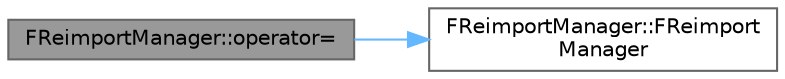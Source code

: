 digraph "FReimportManager::operator="
{
 // INTERACTIVE_SVG=YES
 // LATEX_PDF_SIZE
  bgcolor="transparent";
  edge [fontname=Helvetica,fontsize=10,labelfontname=Helvetica,labelfontsize=10];
  node [fontname=Helvetica,fontsize=10,shape=box,height=0.2,width=0.4];
  rankdir="LR";
  Node1 [id="Node000001",label="FReimportManager::operator=",height=0.2,width=0.4,color="gray40", fillcolor="grey60", style="filled", fontcolor="black",tooltip="Assignment operator; intentionally left unimplemented."];
  Node1 -> Node2 [id="edge1_Node000001_Node000002",color="steelblue1",style="solid",tooltip=" "];
  Node2 [id="Node000002",label="FReimportManager::FReimport\lManager",height=0.2,width=0.4,color="grey40", fillcolor="white", style="filled",URL="$d3/dc8/classFReimportManager.html#a9b91ab7368e31302fffcb286bca1a94b",tooltip="Constructor."];
}
